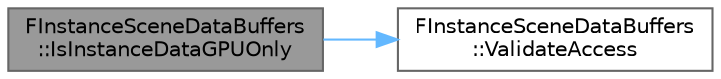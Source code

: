 digraph "FInstanceSceneDataBuffers::IsInstanceDataGPUOnly"
{
 // INTERACTIVE_SVG=YES
 // LATEX_PDF_SIZE
  bgcolor="transparent";
  edge [fontname=Helvetica,fontsize=10,labelfontname=Helvetica,labelfontsize=10];
  node [fontname=Helvetica,fontsize=10,shape=box,height=0.2,width=0.4];
  rankdir="LR";
  Node1 [id="Node000001",label="FInstanceSceneDataBuffers\l::IsInstanceDataGPUOnly",height=0.2,width=0.4,color="gray40", fillcolor="grey60", style="filled", fontcolor="black",tooltip="Whether instance data resides only in the GPU Scene, not backed by a copy in CPU memory."];
  Node1 -> Node2 [id="edge1_Node000001_Node000002",color="steelblue1",style="solid",tooltip=" "];
  Node2 [id="Node000002",label="FInstanceSceneDataBuffers\l::ValidateAccess",height=0.2,width=0.4,color="grey40", fillcolor="white", style="filled",URL="$de/dd6/classFInstanceSceneDataBuffers.html#a2cea264e55736c520d369cc04a0ce26e",tooltip=" "];
}
